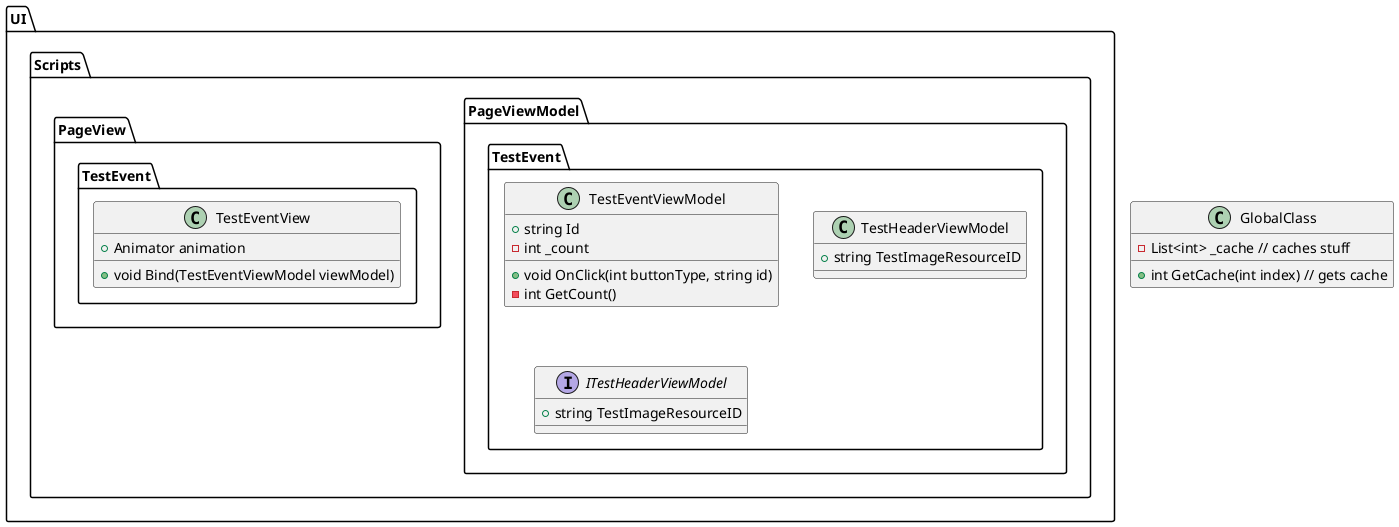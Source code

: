 @startuml

class GlobalClass {
  -List<int> _cache // caches stuff
  +int GetCache(int index) // gets cache
}

namespace UI.Scripts.PageViewModel.TestEvent {
  class TestEventViewModel {
    +string Id
    -int _count
    +void OnClick(int buttonType, string id)
    -int GetCount()
  }

  class TestHeaderViewModel {
    +string TestImageResourceID
  }

  interface ITestHeaderViewModel {
    +string TestImageResourceID
  }
}

namespace UI.Scripts.PageView.TestEvent {
  class TestEventView {
    +Animator animation
    +void Bind(TestEventViewModel viewModel)
  }
}

@enduml
